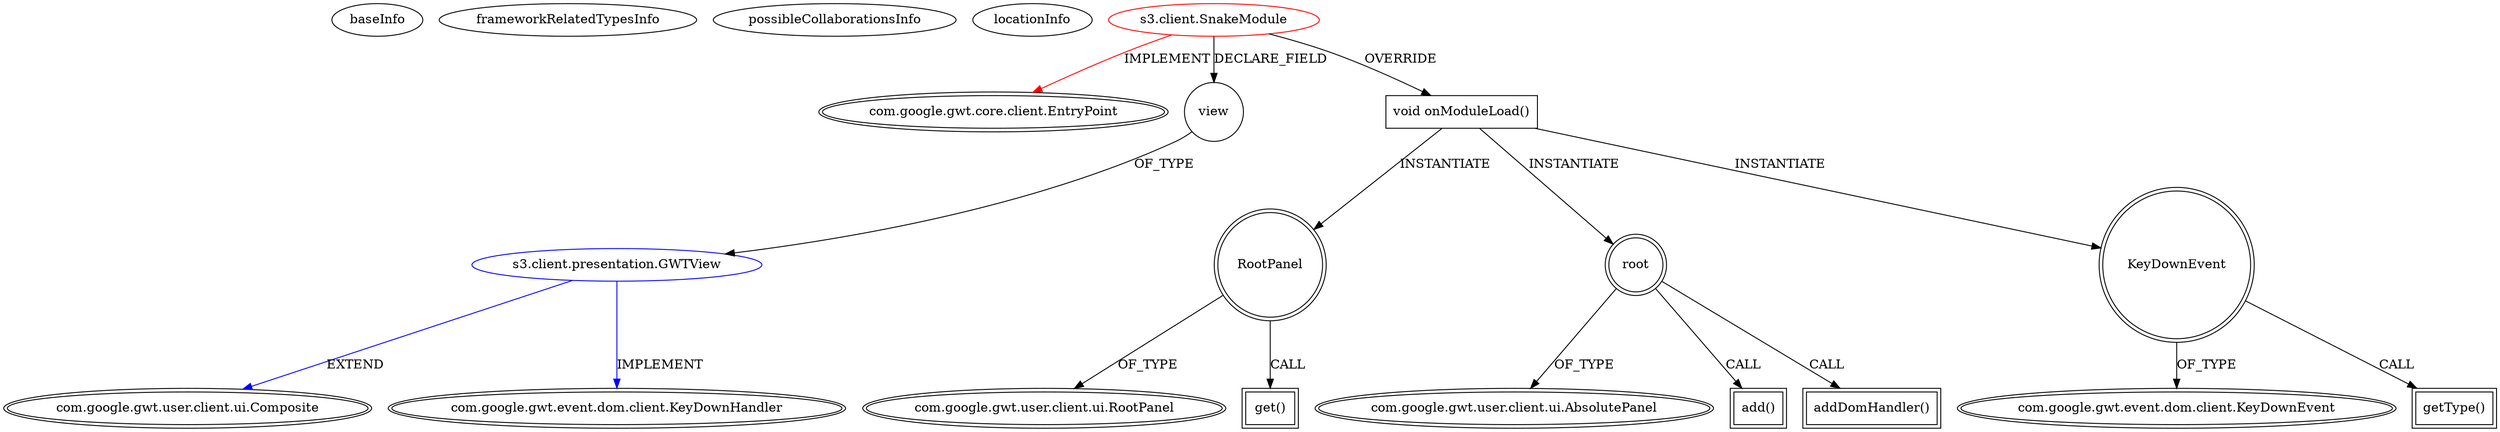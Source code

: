 digraph {
baseInfo[graphId=1086,category="extension_graph",isAnonymous=false,possibleRelation=true]
frameworkRelatedTypesInfo[0="com.google.gwt.core.client.EntryPoint"]
possibleCollaborationsInfo[0="1086~FIELD_DECLARATION-~com.google.gwt.core.client.EntryPoint ~com.google.gwt.user.client.ui.Composite com.google.gwt.event.dom.client.KeyDownHandler ~false~false"]
locationInfo[projectName="cluePrints-gwt-snake",filePath="/cluePrints-gwt-snake/gwt-snake-master/src/s3/client/SnakeModule.java",contextSignature="SnakeModule",graphId="1086"]
0[label="s3.client.SnakeModule",vertexType="ROOT_CLIENT_CLASS_DECLARATION",isFrameworkType=false,color=red]
1[label="com.google.gwt.core.client.EntryPoint",vertexType="FRAMEWORK_INTERFACE_TYPE",isFrameworkType=true,peripheries=2]
2[label="view",vertexType="FIELD_DECLARATION",isFrameworkType=false,shape=circle]
3[label="s3.client.presentation.GWTView",vertexType="REFERENCE_CLIENT_CLASS_DECLARATION",isFrameworkType=false,color=blue]
4[label="com.google.gwt.user.client.ui.Composite",vertexType="FRAMEWORK_CLASS_TYPE",isFrameworkType=true,peripheries=2]
5[label="com.google.gwt.event.dom.client.KeyDownHandler",vertexType="FRAMEWORK_INTERFACE_TYPE",isFrameworkType=true,peripheries=2]
6[label="void onModuleLoad()",vertexType="OVERRIDING_METHOD_DECLARATION",isFrameworkType=false,shape=box]
7[label="RootPanel",vertexType="VARIABLE_EXPRESION",isFrameworkType=true,peripheries=2,shape=circle]
9[label="com.google.gwt.user.client.ui.RootPanel",vertexType="FRAMEWORK_CLASS_TYPE",isFrameworkType=true,peripheries=2]
8[label="get()",vertexType="INSIDE_CALL",isFrameworkType=true,peripheries=2,shape=box]
10[label="root",vertexType="VARIABLE_EXPRESION",isFrameworkType=true,peripheries=2,shape=circle]
12[label="com.google.gwt.user.client.ui.AbsolutePanel",vertexType="FRAMEWORK_CLASS_TYPE",isFrameworkType=true,peripheries=2]
11[label="add()",vertexType="INSIDE_CALL",isFrameworkType=true,peripheries=2,shape=box]
14[label="addDomHandler()",vertexType="INSIDE_CALL",isFrameworkType=true,peripheries=2,shape=box]
15[label="KeyDownEvent",vertexType="VARIABLE_EXPRESION",isFrameworkType=true,peripheries=2,shape=circle]
17[label="com.google.gwt.event.dom.client.KeyDownEvent",vertexType="FRAMEWORK_CLASS_TYPE",isFrameworkType=true,peripheries=2]
16[label="getType()",vertexType="INSIDE_CALL",isFrameworkType=true,peripheries=2,shape=box]
0->1[label="IMPLEMENT",color=red]
0->2[label="DECLARE_FIELD"]
3->4[label="EXTEND",color=blue]
3->5[label="IMPLEMENT",color=blue]
2->3[label="OF_TYPE"]
0->6[label="OVERRIDE"]
6->7[label="INSTANTIATE"]
7->9[label="OF_TYPE"]
7->8[label="CALL"]
6->10[label="INSTANTIATE"]
10->12[label="OF_TYPE"]
10->11[label="CALL"]
10->14[label="CALL"]
6->15[label="INSTANTIATE"]
15->17[label="OF_TYPE"]
15->16[label="CALL"]
}
